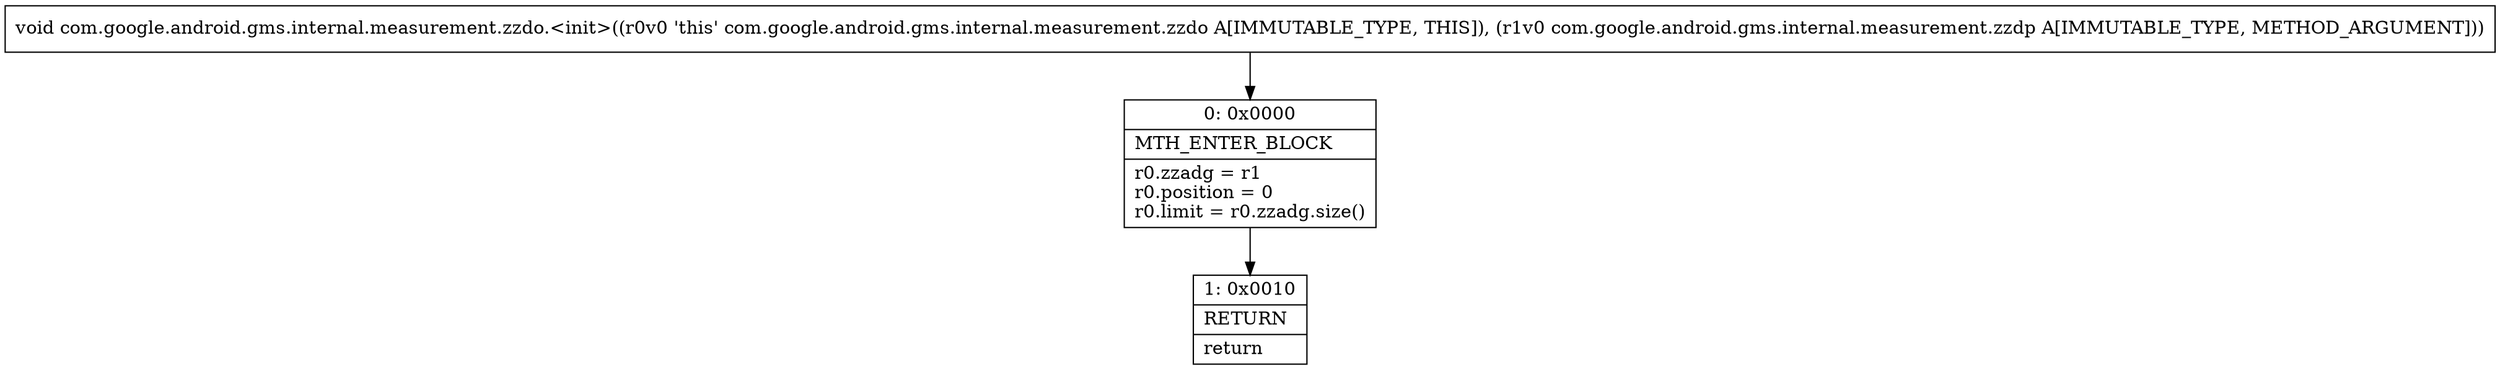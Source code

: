 digraph "CFG forcom.google.android.gms.internal.measurement.zzdo.\<init\>(Lcom\/google\/android\/gms\/internal\/measurement\/zzdp;)V" {
Node_0 [shape=record,label="{0\:\ 0x0000|MTH_ENTER_BLOCK\l|r0.zzadg = r1\lr0.position = 0\lr0.limit = r0.zzadg.size()\l}"];
Node_1 [shape=record,label="{1\:\ 0x0010|RETURN\l|return\l}"];
MethodNode[shape=record,label="{void com.google.android.gms.internal.measurement.zzdo.\<init\>((r0v0 'this' com.google.android.gms.internal.measurement.zzdo A[IMMUTABLE_TYPE, THIS]), (r1v0 com.google.android.gms.internal.measurement.zzdp A[IMMUTABLE_TYPE, METHOD_ARGUMENT])) }"];
MethodNode -> Node_0;
Node_0 -> Node_1;
}

